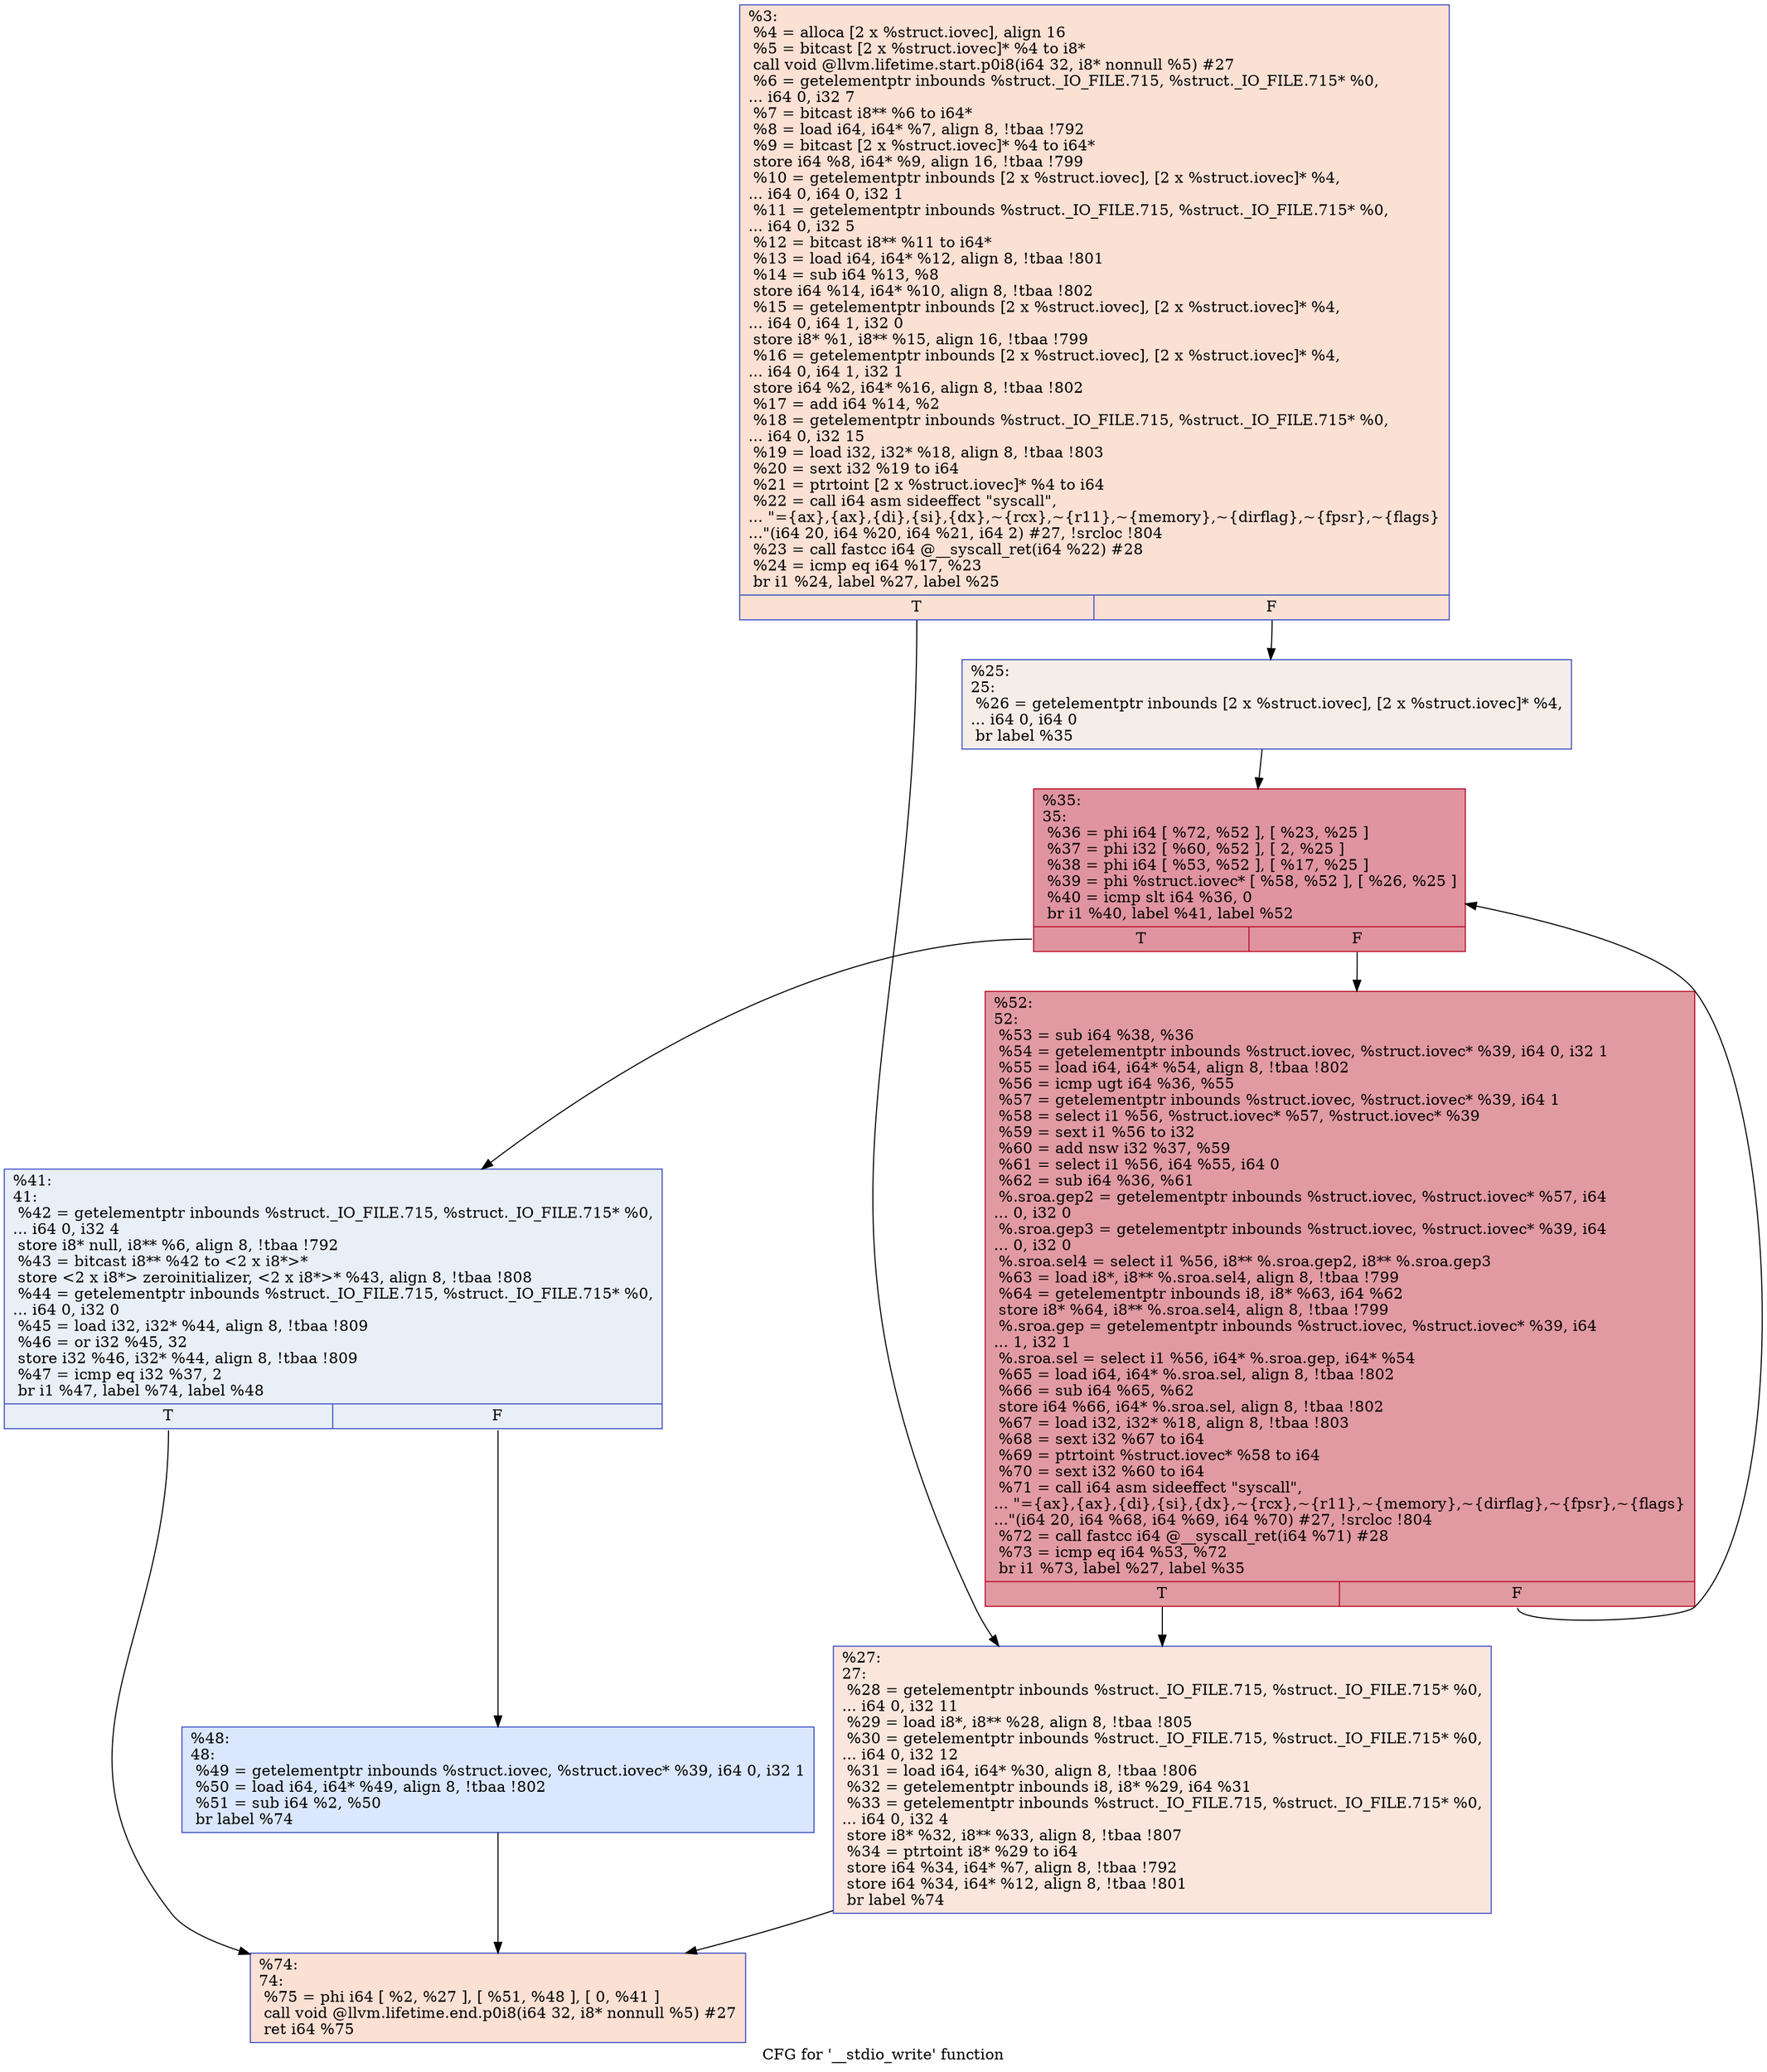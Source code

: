 digraph "CFG for '__stdio_write' function" {
	label="CFG for '__stdio_write' function";

	Node0x23e5ff0 [shape=record,color="#3d50c3ff", style=filled, fillcolor="#f7b99e70",label="{%3:\l  %4 = alloca [2 x %struct.iovec], align 16\l  %5 = bitcast [2 x %struct.iovec]* %4 to i8*\l  call void @llvm.lifetime.start.p0i8(i64 32, i8* nonnull %5) #27\l  %6 = getelementptr inbounds %struct._IO_FILE.715, %struct._IO_FILE.715* %0,\l... i64 0, i32 7\l  %7 = bitcast i8** %6 to i64*\l  %8 = load i64, i64* %7, align 8, !tbaa !792\l  %9 = bitcast [2 x %struct.iovec]* %4 to i64*\l  store i64 %8, i64* %9, align 16, !tbaa !799\l  %10 = getelementptr inbounds [2 x %struct.iovec], [2 x %struct.iovec]* %4,\l... i64 0, i64 0, i32 1\l  %11 = getelementptr inbounds %struct._IO_FILE.715, %struct._IO_FILE.715* %0,\l... i64 0, i32 5\l  %12 = bitcast i8** %11 to i64*\l  %13 = load i64, i64* %12, align 8, !tbaa !801\l  %14 = sub i64 %13, %8\l  store i64 %14, i64* %10, align 8, !tbaa !802\l  %15 = getelementptr inbounds [2 x %struct.iovec], [2 x %struct.iovec]* %4,\l... i64 0, i64 1, i32 0\l  store i8* %1, i8** %15, align 16, !tbaa !799\l  %16 = getelementptr inbounds [2 x %struct.iovec], [2 x %struct.iovec]* %4,\l... i64 0, i64 1, i32 1\l  store i64 %2, i64* %16, align 8, !tbaa !802\l  %17 = add i64 %14, %2\l  %18 = getelementptr inbounds %struct._IO_FILE.715, %struct._IO_FILE.715* %0,\l... i64 0, i32 15\l  %19 = load i32, i32* %18, align 8, !tbaa !803\l  %20 = sext i32 %19 to i64\l  %21 = ptrtoint [2 x %struct.iovec]* %4 to i64\l  %22 = call i64 asm sideeffect \"syscall\",\l... \"=\{ax\},\{ax\},\{di\},\{si\},\{dx\},~\{rcx\},~\{r11\},~\{memory\},~\{dirflag\},~\{fpsr\},~\{flags\}\l...\"(i64 20, i64 %20, i64 %21, i64 2) #27, !srcloc !804\l  %23 = call fastcc i64 @__syscall_ret(i64 %22) #28\l  %24 = icmp eq i64 %17, %23\l  br i1 %24, label %27, label %25\l|{<s0>T|<s1>F}}"];
	Node0x23e5ff0:s0 -> Node0x23e65b0;
	Node0x23e5ff0:s1 -> Node0x23e6560;
	Node0x23e6560 [shape=record,color="#3d50c3ff", style=filled, fillcolor="#e8d6cc70",label="{%25:\l25:                                               \l  %26 = getelementptr inbounds [2 x %struct.iovec], [2 x %struct.iovec]* %4,\l... i64 0, i64 0\l  br label %35\l}"];
	Node0x23e6560 -> Node0x23e6600;
	Node0x23e65b0 [shape=record,color="#3d50c3ff", style=filled, fillcolor="#f3c7b170",label="{%27:\l27:                                               \l  %28 = getelementptr inbounds %struct._IO_FILE.715, %struct._IO_FILE.715* %0,\l... i64 0, i32 11\l  %29 = load i8*, i8** %28, align 8, !tbaa !805\l  %30 = getelementptr inbounds %struct._IO_FILE.715, %struct._IO_FILE.715* %0,\l... i64 0, i32 12\l  %31 = load i64, i64* %30, align 8, !tbaa !806\l  %32 = getelementptr inbounds i8, i8* %29, i64 %31\l  %33 = getelementptr inbounds %struct._IO_FILE.715, %struct._IO_FILE.715* %0,\l... i64 0, i32 4\l  store i8* %32, i8** %33, align 8, !tbaa !807\l  %34 = ptrtoint i8* %29 to i64\l  store i64 %34, i64* %7, align 8, !tbaa !792\l  store i64 %34, i64* %12, align 8, !tbaa !801\l  br label %74\l}"];
	Node0x23e65b0 -> Node0x23e6740;
	Node0x23e6600 [shape=record,color="#b70d28ff", style=filled, fillcolor="#b70d2870",label="{%35:\l35:                                               \l  %36 = phi i64 [ %72, %52 ], [ %23, %25 ]\l  %37 = phi i32 [ %60, %52 ], [ 2, %25 ]\l  %38 = phi i64 [ %53, %52 ], [ %17, %25 ]\l  %39 = phi %struct.iovec* [ %58, %52 ], [ %26, %25 ]\l  %40 = icmp slt i64 %36, 0\l  br i1 %40, label %41, label %52\l|{<s0>T|<s1>F}}"];
	Node0x23e6600:s0 -> Node0x23e6650;
	Node0x23e6600:s1 -> Node0x23e66f0;
	Node0x23e6650 [shape=record,color="#3d50c3ff", style=filled, fillcolor="#cedaeb70",label="{%41:\l41:                                               \l  %42 = getelementptr inbounds %struct._IO_FILE.715, %struct._IO_FILE.715* %0,\l... i64 0, i32 4\l  store i8* null, i8** %6, align 8, !tbaa !792\l  %43 = bitcast i8** %42 to \<2 x i8*\>*\l  store \<2 x i8*\> zeroinitializer, \<2 x i8*\>* %43, align 8, !tbaa !808\l  %44 = getelementptr inbounds %struct._IO_FILE.715, %struct._IO_FILE.715* %0,\l... i64 0, i32 0\l  %45 = load i32, i32* %44, align 8, !tbaa !809\l  %46 = or i32 %45, 32\l  store i32 %46, i32* %44, align 8, !tbaa !809\l  %47 = icmp eq i32 %37, 2\l  br i1 %47, label %74, label %48\l|{<s0>T|<s1>F}}"];
	Node0x23e6650:s0 -> Node0x23e6740;
	Node0x23e6650:s1 -> Node0x23e66a0;
	Node0x23e66a0 [shape=record,color="#3d50c3ff", style=filled, fillcolor="#abc8fd70",label="{%48:\l48:                                               \l  %49 = getelementptr inbounds %struct.iovec, %struct.iovec* %39, i64 0, i32 1\l  %50 = load i64, i64* %49, align 8, !tbaa !802\l  %51 = sub i64 %2, %50\l  br label %74\l}"];
	Node0x23e66a0 -> Node0x23e6740;
	Node0x23e66f0 [shape=record,color="#b70d28ff", style=filled, fillcolor="#bb1b2c70",label="{%52:\l52:                                               \l  %53 = sub i64 %38, %36\l  %54 = getelementptr inbounds %struct.iovec, %struct.iovec* %39, i64 0, i32 1\l  %55 = load i64, i64* %54, align 8, !tbaa !802\l  %56 = icmp ugt i64 %36, %55\l  %57 = getelementptr inbounds %struct.iovec, %struct.iovec* %39, i64 1\l  %58 = select i1 %56, %struct.iovec* %57, %struct.iovec* %39\l  %59 = sext i1 %56 to i32\l  %60 = add nsw i32 %37, %59\l  %61 = select i1 %56, i64 %55, i64 0\l  %62 = sub i64 %36, %61\l  %.sroa.gep2 = getelementptr inbounds %struct.iovec, %struct.iovec* %57, i64\l... 0, i32 0\l  %.sroa.gep3 = getelementptr inbounds %struct.iovec, %struct.iovec* %39, i64\l... 0, i32 0\l  %.sroa.sel4 = select i1 %56, i8** %.sroa.gep2, i8** %.sroa.gep3\l  %63 = load i8*, i8** %.sroa.sel4, align 8, !tbaa !799\l  %64 = getelementptr inbounds i8, i8* %63, i64 %62\l  store i8* %64, i8** %.sroa.sel4, align 8, !tbaa !799\l  %.sroa.gep = getelementptr inbounds %struct.iovec, %struct.iovec* %39, i64\l... 1, i32 1\l  %.sroa.sel = select i1 %56, i64* %.sroa.gep, i64* %54\l  %65 = load i64, i64* %.sroa.sel, align 8, !tbaa !802\l  %66 = sub i64 %65, %62\l  store i64 %66, i64* %.sroa.sel, align 8, !tbaa !802\l  %67 = load i32, i32* %18, align 8, !tbaa !803\l  %68 = sext i32 %67 to i64\l  %69 = ptrtoint %struct.iovec* %58 to i64\l  %70 = sext i32 %60 to i64\l  %71 = call i64 asm sideeffect \"syscall\",\l... \"=\{ax\},\{ax\},\{di\},\{si\},\{dx\},~\{rcx\},~\{r11\},~\{memory\},~\{dirflag\},~\{fpsr\},~\{flags\}\l...\"(i64 20, i64 %68, i64 %69, i64 %70) #27, !srcloc !804\l  %72 = call fastcc i64 @__syscall_ret(i64 %71) #28\l  %73 = icmp eq i64 %53, %72\l  br i1 %73, label %27, label %35\l|{<s0>T|<s1>F}}"];
	Node0x23e66f0:s0 -> Node0x23e65b0;
	Node0x23e66f0:s1 -> Node0x23e6600;
	Node0x23e6740 [shape=record,color="#3d50c3ff", style=filled, fillcolor="#f7b99e70",label="{%74:\l74:                                               \l  %75 = phi i64 [ %2, %27 ], [ %51, %48 ], [ 0, %41 ]\l  call void @llvm.lifetime.end.p0i8(i64 32, i8* nonnull %5) #27\l  ret i64 %75\l}"];
}
